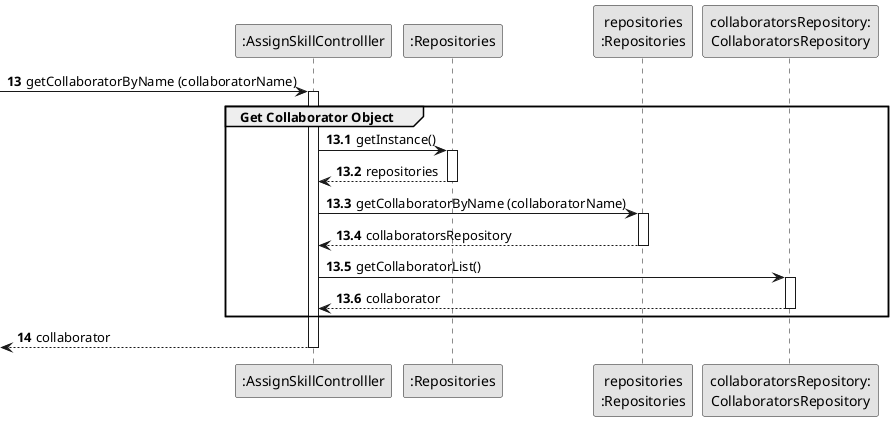 @startuml
skinparam monochrome true
skinparam packageStyle rectangle
skinparam shadowing false
autonumber
'hide footbox
participant ":AssignSkillControlller" as CTRL
participant ":Repositories" as REP
participant "repositories\n:Repositories" as REPS
participant "collaboratorsRepository:\nCollaboratorsRepository" as collaboratorsRepository
autonumber 13
 -> CTRL : getCollaboratorByName (collaboratorName)
autonumber 13.1
activate CTRL
    group Get Collaborator Object
            CTRL -> REP : getInstance()
            activate REP
            REP --> CTRL: repositories
            deactivate REP
            CTRL -> REPS : getCollaboratorByName (collaboratorName)
            activate REPS
            REPS --> CTRL: collaboratorsRepository
            deactivate REPS
            CTRL -> collaboratorsRepository: getCollaboratorList()
            activate collaboratorsRepository
            collaboratorsRepository --> CTRL : collaborator
            deactivate collaboratorsRepository
    end
    autonumber 14
    <-- CTRL  : collaborator
deactivate CTRL
@enduml